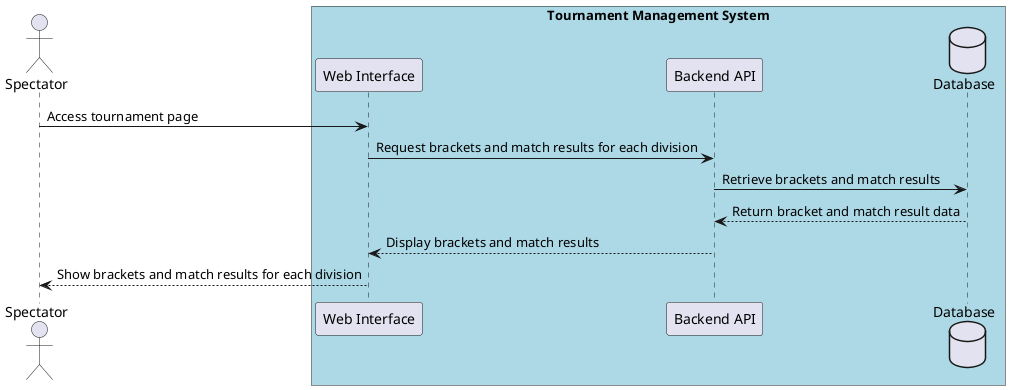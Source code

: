 @startuml
actor "Spectator" as spectator

box "Tournament Management System" #LightBlue
  participant "Web Interface" as web
  participant "Backend API" as api
  database "Database" as db
end box

spectator -> web : Access tournament page
web -> api : Request brackets and match results for each division
api -> db : Retrieve brackets and match results
db --> api : Return bracket and match result data
api --> web : Display brackets and match results

web --> spectator : Show brackets and match results for each division
@enduml




This diagram illustrates the process of a spectator viewing the brackets and match results for each division. The
spectator accesses the tournament page on the web interface, which requests the brackets and match results for each
division from the backend API. The API retrieves the bracket and match result data from the database and returns the
information to the web interface, which then displays the brackets and match results for each division to the spectator.